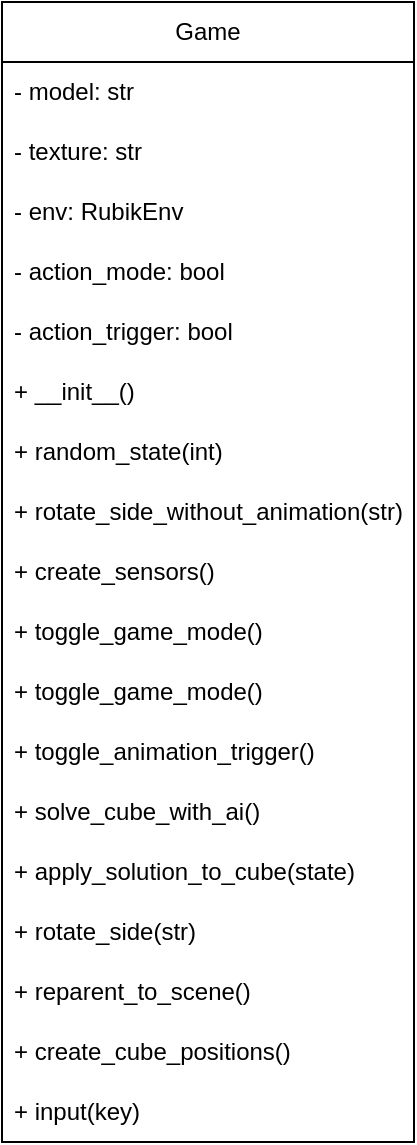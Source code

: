 <mxfile version="24.5.4" type="github">
  <diagram id="C5RBs43oDa-KdzZeNtuy" name="Page-1">
    <mxGraphModel dx="1434" dy="780" grid="1" gridSize="10" guides="1" tooltips="1" connect="1" arrows="1" fold="1" page="1" pageScale="1" pageWidth="827" pageHeight="1169" math="0" shadow="0">
      <root>
        <mxCell id="WIyWlLk6GJQsqaUBKTNV-0" />
        <mxCell id="WIyWlLk6GJQsqaUBKTNV-1" parent="WIyWlLk6GJQsqaUBKTNV-0" />
        <mxCell id="bJbWgeRPYWwWaBobTuUl-0" value="Game" style="swimlane;fontStyle=0;childLayout=stackLayout;horizontal=1;startSize=30;horizontalStack=0;resizeParent=1;resizeParentMax=0;resizeLast=0;collapsible=1;marginBottom=0;whiteSpace=wrap;html=1;" vertex="1" parent="WIyWlLk6GJQsqaUBKTNV-1">
          <mxGeometry x="334" y="90" width="206" height="570" as="geometry">
            <mxRectangle x="340" y="340" width="70" height="30" as="alternateBounds" />
          </mxGeometry>
        </mxCell>
        <mxCell id="bJbWgeRPYWwWaBobTuUl-1" value="- model: str" style="text;strokeColor=none;fillColor=none;align=left;verticalAlign=middle;spacingLeft=4;spacingRight=4;overflow=hidden;points=[[0,0.5],[1,0.5]];portConstraint=eastwest;rotatable=0;whiteSpace=wrap;html=1;" vertex="1" parent="bJbWgeRPYWwWaBobTuUl-0">
          <mxGeometry y="30" width="206" height="30" as="geometry" />
        </mxCell>
        <mxCell id="bJbWgeRPYWwWaBobTuUl-2" value="- texture: str" style="text;strokeColor=none;fillColor=none;align=left;verticalAlign=middle;spacingLeft=4;spacingRight=4;overflow=hidden;points=[[0,0.5],[1,0.5]];portConstraint=eastwest;rotatable=0;whiteSpace=wrap;html=1;" vertex="1" parent="bJbWgeRPYWwWaBobTuUl-0">
          <mxGeometry y="60" width="206" height="30" as="geometry" />
        </mxCell>
        <mxCell id="bJbWgeRPYWwWaBobTuUl-3" value="- env: RubikEnv" style="text;strokeColor=none;fillColor=none;align=left;verticalAlign=middle;spacingLeft=4;spacingRight=4;overflow=hidden;points=[[0,0.5],[1,0.5]];portConstraint=eastwest;rotatable=0;whiteSpace=wrap;html=1;" vertex="1" parent="bJbWgeRPYWwWaBobTuUl-0">
          <mxGeometry y="90" width="206" height="30" as="geometry" />
        </mxCell>
        <mxCell id="bJbWgeRPYWwWaBobTuUl-9" value="- action_mode: bool" style="text;strokeColor=none;fillColor=none;align=left;verticalAlign=middle;spacingLeft=4;spacingRight=4;overflow=hidden;points=[[0,0.5],[1,0.5]];portConstraint=eastwest;rotatable=0;whiteSpace=wrap;html=1;" vertex="1" parent="bJbWgeRPYWwWaBobTuUl-0">
          <mxGeometry y="120" width="206" height="30" as="geometry" />
        </mxCell>
        <mxCell id="bJbWgeRPYWwWaBobTuUl-10" value="- action_trigger: bool" style="text;strokeColor=none;fillColor=none;align=left;verticalAlign=middle;spacingLeft=4;spacingRight=4;overflow=hidden;points=[[0,0.5],[1,0.5]];portConstraint=eastwest;rotatable=0;whiteSpace=wrap;html=1;" vertex="1" parent="bJbWgeRPYWwWaBobTuUl-0">
          <mxGeometry y="150" width="206" height="30" as="geometry" />
        </mxCell>
        <mxCell id="bJbWgeRPYWwWaBobTuUl-12" value="+ __init__()" style="text;strokeColor=none;fillColor=none;align=left;verticalAlign=middle;spacingLeft=4;spacingRight=4;overflow=hidden;points=[[0,0.5],[1,0.5]];portConstraint=eastwest;rotatable=0;whiteSpace=wrap;html=1;" vertex="1" parent="bJbWgeRPYWwWaBobTuUl-0">
          <mxGeometry y="180" width="206" height="30" as="geometry" />
        </mxCell>
        <mxCell id="bJbWgeRPYWwWaBobTuUl-13" value="+ random_state(int)" style="text;strokeColor=none;fillColor=none;align=left;verticalAlign=middle;spacingLeft=4;spacingRight=4;overflow=hidden;points=[[0,0.5],[1,0.5]];portConstraint=eastwest;rotatable=0;whiteSpace=wrap;html=1;" vertex="1" parent="bJbWgeRPYWwWaBobTuUl-0">
          <mxGeometry y="210" width="206" height="30" as="geometry" />
        </mxCell>
        <mxCell id="bJbWgeRPYWwWaBobTuUl-14" value="+ rotate_side_without_animation(str)" style="text;strokeColor=none;fillColor=none;align=left;verticalAlign=middle;spacingLeft=4;spacingRight=4;overflow=hidden;points=[[0,0.5],[1,0.5]];portConstraint=eastwest;rotatable=0;whiteSpace=wrap;html=1;" vertex="1" parent="bJbWgeRPYWwWaBobTuUl-0">
          <mxGeometry y="240" width="206" height="30" as="geometry" />
        </mxCell>
        <mxCell id="bJbWgeRPYWwWaBobTuUl-15" value="+ create_sensors()" style="text;strokeColor=none;fillColor=none;align=left;verticalAlign=middle;spacingLeft=4;spacingRight=4;overflow=hidden;points=[[0,0.5],[1,0.5]];portConstraint=eastwest;rotatable=0;whiteSpace=wrap;html=1;" vertex="1" parent="bJbWgeRPYWwWaBobTuUl-0">
          <mxGeometry y="270" width="206" height="30" as="geometry" />
        </mxCell>
        <mxCell id="bJbWgeRPYWwWaBobTuUl-16" value="+ toggle_game_mode()" style="text;strokeColor=none;fillColor=none;align=left;verticalAlign=middle;spacingLeft=4;spacingRight=4;overflow=hidden;points=[[0,0.5],[1,0.5]];portConstraint=eastwest;rotatable=0;whiteSpace=wrap;html=1;" vertex="1" parent="bJbWgeRPYWwWaBobTuUl-0">
          <mxGeometry y="300" width="206" height="30" as="geometry" />
        </mxCell>
        <mxCell id="bJbWgeRPYWwWaBobTuUl-17" value="+ toggle_game_mode()" style="text;strokeColor=none;fillColor=none;align=left;verticalAlign=middle;spacingLeft=4;spacingRight=4;overflow=hidden;points=[[0,0.5],[1,0.5]];portConstraint=eastwest;rotatable=0;whiteSpace=wrap;html=1;" vertex="1" parent="bJbWgeRPYWwWaBobTuUl-0">
          <mxGeometry y="330" width="206" height="30" as="geometry" />
        </mxCell>
        <mxCell id="bJbWgeRPYWwWaBobTuUl-25" value="+ toggle_animation_trigger()" style="text;strokeColor=none;fillColor=none;align=left;verticalAlign=middle;spacingLeft=4;spacingRight=4;overflow=hidden;points=[[0,0.5],[1,0.5]];portConstraint=eastwest;rotatable=0;whiteSpace=wrap;html=1;" vertex="1" parent="bJbWgeRPYWwWaBobTuUl-0">
          <mxGeometry y="360" width="206" height="30" as="geometry" />
        </mxCell>
        <mxCell id="bJbWgeRPYWwWaBobTuUl-18" value="+ solve_cube_with_ai()" style="text;strokeColor=none;fillColor=none;align=left;verticalAlign=middle;spacingLeft=4;spacingRight=4;overflow=hidden;points=[[0,0.5],[1,0.5]];portConstraint=eastwest;rotatable=0;whiteSpace=wrap;html=1;" vertex="1" parent="bJbWgeRPYWwWaBobTuUl-0">
          <mxGeometry y="390" width="206" height="30" as="geometry" />
        </mxCell>
        <mxCell id="bJbWgeRPYWwWaBobTuUl-19" value="+ apply_solution_to_cube(state)" style="text;strokeColor=none;fillColor=none;align=left;verticalAlign=middle;spacingLeft=4;spacingRight=4;overflow=hidden;points=[[0,0.5],[1,0.5]];portConstraint=eastwest;rotatable=0;whiteSpace=wrap;html=1;" vertex="1" parent="bJbWgeRPYWwWaBobTuUl-0">
          <mxGeometry y="420" width="206" height="30" as="geometry" />
        </mxCell>
        <mxCell id="bJbWgeRPYWwWaBobTuUl-20" value="+ rotate_side(str)" style="text;strokeColor=none;fillColor=none;align=left;verticalAlign=middle;spacingLeft=4;spacingRight=4;overflow=hidden;points=[[0,0.5],[1,0.5]];portConstraint=eastwest;rotatable=0;whiteSpace=wrap;html=1;" vertex="1" parent="bJbWgeRPYWwWaBobTuUl-0">
          <mxGeometry y="450" width="206" height="30" as="geometry" />
        </mxCell>
        <mxCell id="bJbWgeRPYWwWaBobTuUl-21" value="+ reparent_to_scene()" style="text;strokeColor=none;fillColor=none;align=left;verticalAlign=middle;spacingLeft=4;spacingRight=4;overflow=hidden;points=[[0,0.5],[1,0.5]];portConstraint=eastwest;rotatable=0;whiteSpace=wrap;html=1;" vertex="1" parent="bJbWgeRPYWwWaBobTuUl-0">
          <mxGeometry y="480" width="206" height="30" as="geometry" />
        </mxCell>
        <mxCell id="bJbWgeRPYWwWaBobTuUl-22" value="+ create_cube_positions()" style="text;strokeColor=none;fillColor=none;align=left;verticalAlign=middle;spacingLeft=4;spacingRight=4;overflow=hidden;points=[[0,0.5],[1,0.5]];portConstraint=eastwest;rotatable=0;whiteSpace=wrap;html=1;" vertex="1" parent="bJbWgeRPYWwWaBobTuUl-0">
          <mxGeometry y="510" width="206" height="30" as="geometry" />
        </mxCell>
        <mxCell id="bJbWgeRPYWwWaBobTuUl-23" value="+ input(key)" style="text;strokeColor=none;fillColor=none;align=left;verticalAlign=middle;spacingLeft=4;spacingRight=4;overflow=hidden;points=[[0,0.5],[1,0.5]];portConstraint=eastwest;rotatable=0;whiteSpace=wrap;html=1;" vertex="1" parent="bJbWgeRPYWwWaBobTuUl-0">
          <mxGeometry y="540" width="206" height="30" as="geometry" />
        </mxCell>
      </root>
    </mxGraphModel>
  </diagram>
</mxfile>
